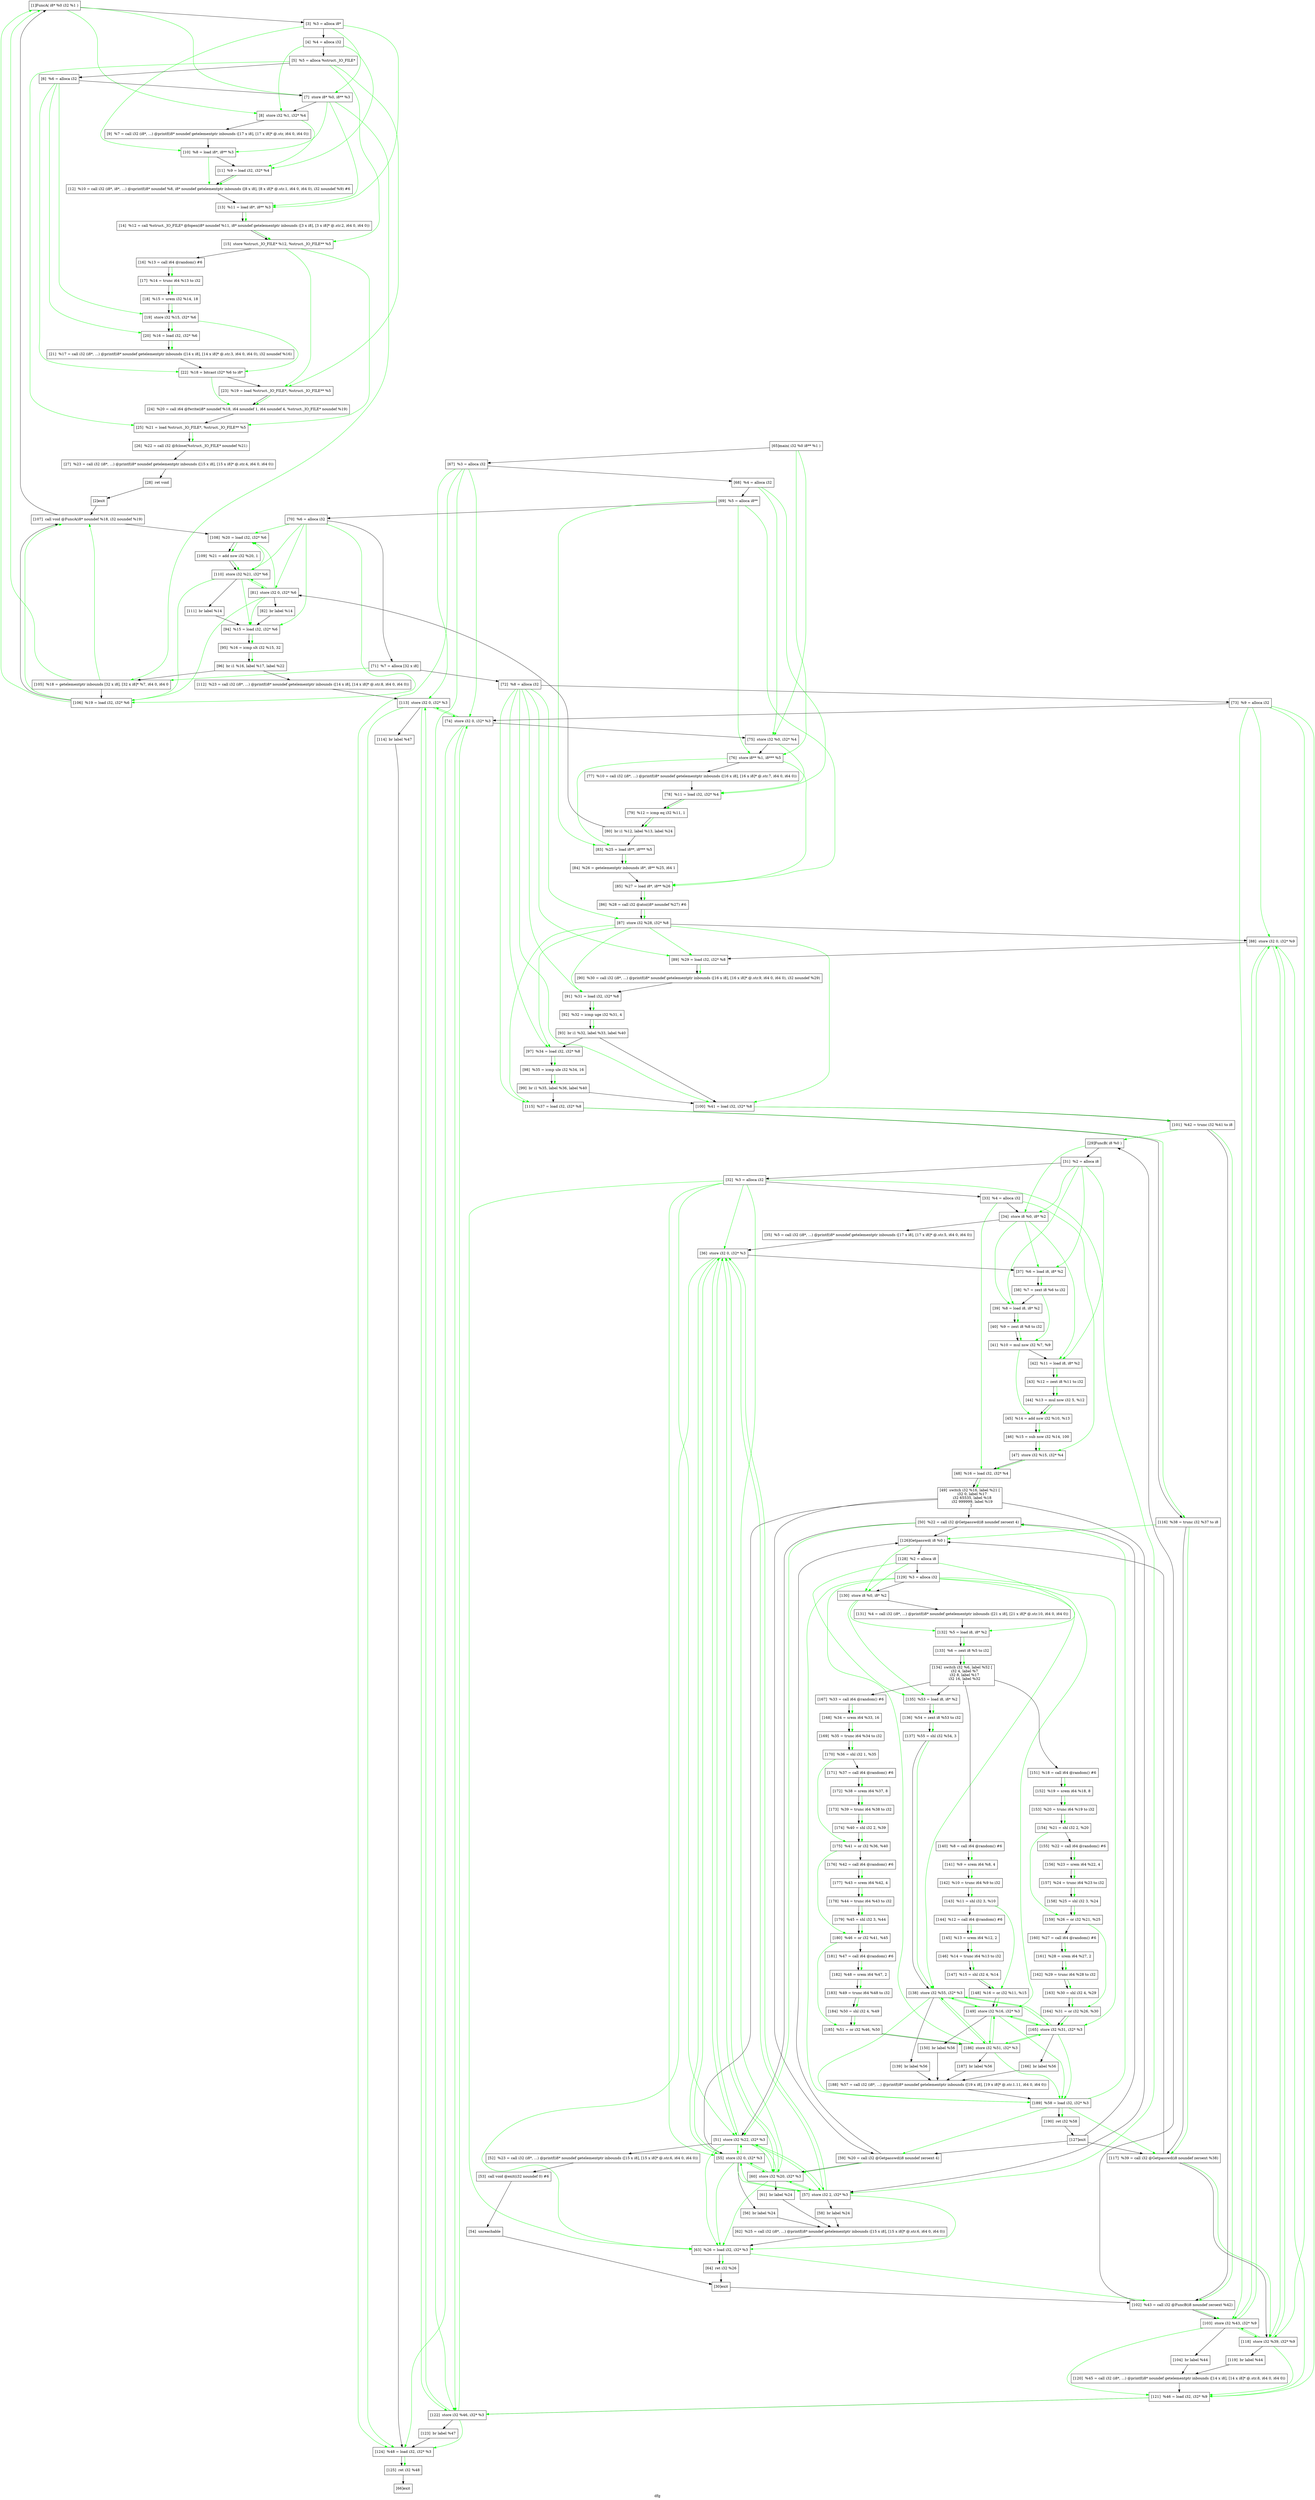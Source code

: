 digraph "dfg"{
	label="dfg";


	// Define the nodes
	N1 [shape=rectangle, color=black,label="[1]FuncA( i8* %0 i32 %1 )"];
	N2 [shape=rectangle, color=black,label="[2]exit"];
	N3 [shape=rectangle, color=black,label="[3]  %3 = alloca i8*"];
	N4 [shape=rectangle, color=black,label="[4]  %4 = alloca i32"];
	N5 [shape=rectangle, color=black,label="[5]  %5 = alloca %struct._IO_FILE*"];
	N6 [shape=rectangle, color=black,label="[6]  %6 = alloca i32"];
	N7 [shape=rectangle, color=black,label="[7]  store i8* %0, i8** %3"];
	N8 [shape=rectangle, color=black,label="[8]  store i32 %1, i32* %4"];
	N9 [shape=rectangle, color=black,label="[9]  %7 = call i32 (i8*, ...) @printf(i8* noundef getelementptr inbounds ([17 x i8], [17 x i8]* @.str, i64 0, i64 0))"];
	N10 [shape=rectangle, color=black,label="[10]  %8 = load i8*, i8** %3"];
	N11 [shape=rectangle, color=black,label="[11]  %9 = load i32, i32* %4"];
	N12 [shape=rectangle, color=black,label="[12]  %10 = call i32 (i8*, i8*, ...) @sprintf(i8* noundef %8, i8* noundef getelementptr inbounds ([8 x i8], [8 x i8]* @.str.1, i64 0, i64 0), i32 noundef %9) #6"];
	N13 [shape=rectangle, color=black,label="[13]  %11 = load i8*, i8** %3"];
	N14 [shape=rectangle, color=black,label="[14]  %12 = call %struct._IO_FILE* @fopen(i8* noundef %11, i8* noundef getelementptr inbounds ([3 x i8], [3 x i8]* @.str.2, i64 0, i64 0))"];
	N15 [shape=rectangle, color=black,label="[15]  store %struct._IO_FILE* %12, %struct._IO_FILE** %5"];
	N16 [shape=rectangle, color=black,label="[16]  %13 = call i64 @random() #6"];
	N17 [shape=rectangle, color=black,label="[17]  %14 = trunc i64 %13 to i32"];
	N18 [shape=rectangle, color=black,label="[18]  %15 = urem i32 %14, 18"];
	N19 [shape=rectangle, color=black,label="[19]  store i32 %15, i32* %6"];
	N20 [shape=rectangle, color=black,label="[20]  %16 = load i32, i32* %6"];
	N21 [shape=rectangle, color=black,label="[21]  %17 = call i32 (i8*, ...) @printf(i8* noundef getelementptr inbounds ([14 x i8], [14 x i8]* @.str.3, i64 0, i64 0), i32 noundef %16)"];
	N22 [shape=rectangle, color=black,label="[22]  %18 = bitcast i32* %6 to i8*"];
	N23 [shape=rectangle, color=black,label="[23]  %19 = load %struct._IO_FILE*, %struct._IO_FILE** %5"];
	N24 [shape=rectangle, color=black,label="[24]  %20 = call i64 @fwrite(i8* noundef %18, i64 noundef 1, i64 noundef 4, %struct._IO_FILE* noundef %19)"];
	N25 [shape=rectangle, color=black,label="[25]  %21 = load %struct._IO_FILE*, %struct._IO_FILE** %5"];
	N26 [shape=rectangle, color=black,label="[26]  %22 = call i32 @fclose(%struct._IO_FILE* noundef %21)"];
	N27 [shape=rectangle, color=black,label="[27]  %23 = call i32 (i8*, ...) @printf(i8* noundef getelementptr inbounds ([15 x i8], [15 x i8]* @.str.4, i64 0, i64 0))"];
	N28 [shape=rectangle, color=black,label="[28]  ret void"];
	N29 [shape=rectangle, color=black,label="[29]FuncB( i8 %0 )"];
	N30 [shape=rectangle, color=black,label="[30]exit"];
	N31 [shape=rectangle, color=black,label="[31]  %2 = alloca i8"];
	N32 [shape=rectangle, color=black,label="[32]  %3 = alloca i32"];
	N33 [shape=rectangle, color=black,label="[33]  %4 = alloca i32"];
	N34 [shape=rectangle, color=black,label="[34]  store i8 %0, i8* %2"];
	N35 [shape=rectangle, color=black,label="[35]  %5 = call i32 (i8*, ...) @printf(i8* noundef getelementptr inbounds ([17 x i8], [17 x i8]* @.str.5, i64 0, i64 0))"];
	N36 [shape=rectangle, color=black,label="[36]  store i32 0, i32* %3"];
	N37 [shape=rectangle, color=black,label="[37]  %6 = load i8, i8* %2"];
	N38 [shape=rectangle, color=black,label="[38]  %7 = zext i8 %6 to i32"];
	N39 [shape=rectangle, color=black,label="[39]  %8 = load i8, i8* %2"];
	N40 [shape=rectangle, color=black,label="[40]  %9 = zext i8 %8 to i32"];
	N41 [shape=rectangle, color=black,label="[41]  %10 = mul nsw i32 %7, %9"];
	N42 [shape=rectangle, color=black,label="[42]  %11 = load i8, i8* %2"];
	N43 [shape=rectangle, color=black,label="[43]  %12 = zext i8 %11 to i32"];
	N44 [shape=rectangle, color=black,label="[44]  %13 = mul nsw i32 5, %12"];
	N45 [shape=rectangle, color=black,label="[45]  %14 = add nsw i32 %10, %13"];
	N46 [shape=rectangle, color=black,label="[46]  %15 = sub nsw i32 %14, 100"];
	N47 [shape=rectangle, color=black,label="[47]  store i32 %15, i32* %4"];
	N48 [shape=rectangle, color=black,label="[48]  %16 = load i32, i32* %4"];
	N49 [shape=rectangle, color=black,label="[49]  switch i32 %16, label %21 [
    i32 0, label %17
    i32 65535, label %18
    i32 999999, label %19
  ]"];
	N50 [shape=rectangle, color=black,label="[50]  %22 = call i32 @Getpasswd(i8 noundef zeroext 4)"];
	N51 [shape=rectangle, color=black,label="[51]  store i32 %22, i32* %3"];
	N52 [shape=rectangle, color=black,label="[52]  %23 = call i32 (i8*, ...) @printf(i8* noundef getelementptr inbounds ([15 x i8], [15 x i8]* @.str.6, i64 0, i64 0))"];
	N53 [shape=rectangle, color=black,label="[53]  call void @exit(i32 noundef 0) #6"];
	N54 [shape=rectangle, color=black,label="[54]  unreachable"];
	N55 [shape=rectangle, color=black,label="[55]  store i32 0, i32* %3"];
	N56 [shape=rectangle, color=black,label="[56]  br label %24"];
	N57 [shape=rectangle, color=black,label="[57]  store i32 2, i32* %3"];
	N58 [shape=rectangle, color=black,label="[58]  br label %24"];
	N59 [shape=rectangle, color=black,label="[59]  %20 = call i32 @Getpasswd(i8 noundef zeroext 4)"];
	N60 [shape=rectangle, color=black,label="[60]  store i32 %20, i32* %3"];
	N61 [shape=rectangle, color=black,label="[61]  br label %24"];
	N62 [shape=rectangle, color=black,label="[62]  %25 = call i32 (i8*, ...) @printf(i8* noundef getelementptr inbounds ([15 x i8], [15 x i8]* @.str.6, i64 0, i64 0))"];
	N63 [shape=rectangle, color=black,label="[63]  %26 = load i32, i32* %3"];
	N64 [shape=rectangle, color=black,label="[64]  ret i32 %26"];
	N65 [shape=rectangle, color=black,label="[65]main( i32 %0 i8** %1 )"];
	N66 [shape=rectangle, color=black,label="[66]exit"];
	N67 [shape=rectangle, color=black,label="[67]  %3 = alloca i32"];
	N68 [shape=rectangle, color=black,label="[68]  %4 = alloca i32"];
	N69 [shape=rectangle, color=black,label="[69]  %5 = alloca i8**"];
	N70 [shape=rectangle, color=black,label="[70]  %6 = alloca i32"];
	N71 [shape=rectangle, color=black,label="[71]  %7 = alloca [32 x i8]"];
	N72 [shape=rectangle, color=black,label="[72]  %8 = alloca i32"];
	N73 [shape=rectangle, color=black,label="[73]  %9 = alloca i32"];
	N74 [shape=rectangle, color=black,label="[74]  store i32 0, i32* %3"];
	N75 [shape=rectangle, color=black,label="[75]  store i32 %0, i32* %4"];
	N76 [shape=rectangle, color=black,label="[76]  store i8** %1, i8*** %5"];
	N77 [shape=rectangle, color=black,label="[77]  %10 = call i32 (i8*, ...) @printf(i8* noundef getelementptr inbounds ([16 x i8], [16 x i8]* @.str.7, i64 0, i64 0))"];
	N78 [shape=rectangle, color=black,label="[78]  %11 = load i32, i32* %4"];
	N79 [shape=rectangle, color=black,label="[79]  %12 = icmp eq i32 %11, 1"];
	N80 [shape=rectangle, color=black,label="[80]  br i1 %12, label %13, label %24"];
	N81 [shape=rectangle, color=black,label="[81]  store i32 0, i32* %6"];
	N82 [shape=rectangle, color=black,label="[82]  br label %14"];
	N83 [shape=rectangle, color=black,label="[83]  %25 = load i8**, i8*** %5"];
	N84 [shape=rectangle, color=black,label="[84]  %26 = getelementptr inbounds i8*, i8** %25, i64 1"];
	N85 [shape=rectangle, color=black,label="[85]  %27 = load i8*, i8** %26"];
	N86 [shape=rectangle, color=black,label="[86]  %28 = call i32 @atoi(i8* noundef %27) #6"];
	N87 [shape=rectangle, color=black,label="[87]  store i32 %28, i32* %8"];
	N88 [shape=rectangle, color=black,label="[88]  store i32 0, i32* %9"];
	N89 [shape=rectangle, color=black,label="[89]  %29 = load i32, i32* %8"];
	N90 [shape=rectangle, color=black,label="[90]  %30 = call i32 (i8*, ...) @printf(i8* noundef getelementptr inbounds ([16 x i8], [16 x i8]* @.str.9, i64 0, i64 0), i32 noundef %29)"];
	N91 [shape=rectangle, color=black,label="[91]  %31 = load i32, i32* %8"];
	N92 [shape=rectangle, color=black,label="[92]  %32 = icmp uge i32 %31, 4"];
	N93 [shape=rectangle, color=black,label="[93]  br i1 %32, label %33, label %40"];
	N94 [shape=rectangle, color=black,label="[94]  %15 = load i32, i32* %6"];
	N95 [shape=rectangle, color=black,label="[95]  %16 = icmp slt i32 %15, 32"];
	N96 [shape=rectangle, color=black,label="[96]  br i1 %16, label %17, label %22"];
	N97 [shape=rectangle, color=black,label="[97]  %34 = load i32, i32* %8"];
	N98 [shape=rectangle, color=black,label="[98]  %35 = icmp ule i32 %34, 16"];
	N99 [shape=rectangle, color=black,label="[99]  br i1 %35, label %36, label %40"];
	N100 [shape=rectangle, color=black,label="[100]  %41 = load i32, i32* %8"];
	N101 [shape=rectangle, color=black,label="[101]  %42 = trunc i32 %41 to i8"];
	N102 [shape=rectangle, color=black,label="[102]  %43 = call i32 @FuncB(i8 noundef zeroext %42)"];
	N103 [shape=rectangle, color=black,label="[103]  store i32 %43, i32* %9"];
	N104 [shape=rectangle, color=black,label="[104]  br label %44"];
	N105 [shape=rectangle, color=black,label="[105]  %18 = getelementptr inbounds [32 x i8], [32 x i8]* %7, i64 0, i64 0"];
	N106 [shape=rectangle, color=black,label="[106]  %19 = load i32, i32* %6"];
	N107 [shape=rectangle, color=black,label="[107]  call void @FuncA(i8* noundef %18, i32 noundef %19)"];
	N108 [shape=rectangle, color=black,label="[108]  %20 = load i32, i32* %6"];
	N109 [shape=rectangle, color=black,label="[109]  %21 = add nsw i32 %20, 1"];
	N110 [shape=rectangle, color=black,label="[110]  store i32 %21, i32* %6"];
	N111 [shape=rectangle, color=black,label="[111]  br label %14"];
	N112 [shape=rectangle, color=black,label="[112]  %23 = call i32 (i8*, ...) @printf(i8* noundef getelementptr inbounds ([14 x i8], [14 x i8]* @.str.8, i64 0, i64 0))"];
	N113 [shape=rectangle, color=black,label="[113]  store i32 0, i32* %3"];
	N114 [shape=rectangle, color=black,label="[114]  br label %47"];
	N115 [shape=rectangle, color=black,label="[115]  %37 = load i32, i32* %8"];
	N116 [shape=rectangle, color=black,label="[116]  %38 = trunc i32 %37 to i8"];
	N117 [shape=rectangle, color=black,label="[117]  %39 = call i32 @Getpasswd(i8 noundef zeroext %38)"];
	N118 [shape=rectangle, color=black,label="[118]  store i32 %39, i32* %9"];
	N119 [shape=rectangle, color=black,label="[119]  br label %44"];
	N120 [shape=rectangle, color=black,label="[120]  %45 = call i32 (i8*, ...) @printf(i8* noundef getelementptr inbounds ([14 x i8], [14 x i8]* @.str.8, i64 0, i64 0))"];
	N121 [shape=rectangle, color=black,label="[121]  %46 = load i32, i32* %9"];
	N122 [shape=rectangle, color=black,label="[122]  store i32 %46, i32* %3"];
	N123 [shape=rectangle, color=black,label="[123]  br label %47"];
	N124 [shape=rectangle, color=black,label="[124]  %48 = load i32, i32* %3"];
	N125 [shape=rectangle, color=black,label="[125]  ret i32 %48"];
	N126 [shape=rectangle, color=black,label="[126]Getpasswd( i8 %0 )"];
	N127 [shape=rectangle, color=black,label="[127]exit"];
	N128 [shape=rectangle, color=black,label="[128]  %2 = alloca i8"];
	N129 [shape=rectangle, color=black,label="[129]  %3 = alloca i32"];
	N130 [shape=rectangle, color=black,label="[130]  store i8 %0, i8* %2"];
	N131 [shape=rectangle, color=black,label="[131]  %4 = call i32 (i8*, ...) @printf(i8* noundef getelementptr inbounds ([21 x i8], [21 x i8]* @.str.10, i64 0, i64 0))"];
	N132 [shape=rectangle, color=black,label="[132]  %5 = load i8, i8* %2"];
	N133 [shape=rectangle, color=black,label="[133]  %6 = zext i8 %5 to i32"];
	N134 [shape=rectangle, color=black,label="[134]  switch i32 %6, label %52 [
    i32 4, label %7
    i32 8, label %17
    i32 16, label %32
  ]"];
	N135 [shape=rectangle, color=black,label="[135]  %53 = load i8, i8* %2"];
	N136 [shape=rectangle, color=black,label="[136]  %54 = zext i8 %53 to i32"];
	N137 [shape=rectangle, color=black,label="[137]  %55 = shl i32 %54, 3"];
	N138 [shape=rectangle, color=black,label="[138]  store i32 %55, i32* %3"];
	N139 [shape=rectangle, color=black,label="[139]  br label %56"];
	N140 [shape=rectangle, color=black,label="[140]  %8 = call i64 @random() #6"];
	N141 [shape=rectangle, color=black,label="[141]  %9 = srem i64 %8, 4"];
	N142 [shape=rectangle, color=black,label="[142]  %10 = trunc i64 %9 to i32"];
	N143 [shape=rectangle, color=black,label="[143]  %11 = shl i32 3, %10"];
	N144 [shape=rectangle, color=black,label="[144]  %12 = call i64 @random() #6"];
	N145 [shape=rectangle, color=black,label="[145]  %13 = srem i64 %12, 2"];
	N146 [shape=rectangle, color=black,label="[146]  %14 = trunc i64 %13 to i32"];
	N147 [shape=rectangle, color=black,label="[147]  %15 = shl i32 4, %14"];
	N148 [shape=rectangle, color=black,label="[148]  %16 = or i32 %11, %15"];
	N149 [shape=rectangle, color=black,label="[149]  store i32 %16, i32* %3"];
	N150 [shape=rectangle, color=black,label="[150]  br label %56"];
	N151 [shape=rectangle, color=black,label="[151]  %18 = call i64 @random() #6"];
	N152 [shape=rectangle, color=black,label="[152]  %19 = srem i64 %18, 8"];
	N153 [shape=rectangle, color=black,label="[153]  %20 = trunc i64 %19 to i32"];
	N154 [shape=rectangle, color=black,label="[154]  %21 = shl i32 2, %20"];
	N155 [shape=rectangle, color=black,label="[155]  %22 = call i64 @random() #6"];
	N156 [shape=rectangle, color=black,label="[156]  %23 = srem i64 %22, 4"];
	N157 [shape=rectangle, color=black,label="[157]  %24 = trunc i64 %23 to i32"];
	N158 [shape=rectangle, color=black,label="[158]  %25 = shl i32 3, %24"];
	N159 [shape=rectangle, color=black,label="[159]  %26 = or i32 %21, %25"];
	N160 [shape=rectangle, color=black,label="[160]  %27 = call i64 @random() #6"];
	N161 [shape=rectangle, color=black,label="[161]  %28 = srem i64 %27, 2"];
	N162 [shape=rectangle, color=black,label="[162]  %29 = trunc i64 %28 to i32"];
	N163 [shape=rectangle, color=black,label="[163]  %30 = shl i32 4, %29"];
	N164 [shape=rectangle, color=black,label="[164]  %31 = or i32 %26, %30"];
	N165 [shape=rectangle, color=black,label="[165]  store i32 %31, i32* %3"];
	N166 [shape=rectangle, color=black,label="[166]  br label %56"];
	N167 [shape=rectangle, color=black,label="[167]  %33 = call i64 @random() #6"];
	N168 [shape=rectangle, color=black,label="[168]  %34 = srem i64 %33, 16"];
	N169 [shape=rectangle, color=black,label="[169]  %35 = trunc i64 %34 to i32"];
	N170 [shape=rectangle, color=black,label="[170]  %36 = shl i32 1, %35"];
	N171 [shape=rectangle, color=black,label="[171]  %37 = call i64 @random() #6"];
	N172 [shape=rectangle, color=black,label="[172]  %38 = srem i64 %37, 8"];
	N173 [shape=rectangle, color=black,label="[173]  %39 = trunc i64 %38 to i32"];
	N174 [shape=rectangle, color=black,label="[174]  %40 = shl i32 2, %39"];
	N175 [shape=rectangle, color=black,label="[175]  %41 = or i32 %36, %40"];
	N176 [shape=rectangle, color=black,label="[176]  %42 = call i64 @random() #6"];
	N177 [shape=rectangle, color=black,label="[177]  %43 = srem i64 %42, 4"];
	N178 [shape=rectangle, color=black,label="[178]  %44 = trunc i64 %43 to i32"];
	N179 [shape=rectangle, color=black,label="[179]  %45 = shl i32 3, %44"];
	N180 [shape=rectangle, color=black,label="[180]  %46 = or i32 %41, %45"];
	N181 [shape=rectangle, color=black,label="[181]  %47 = call i64 @random() #6"];
	N182 [shape=rectangle, color=black,label="[182]  %48 = srem i64 %47, 2"];
	N183 [shape=rectangle, color=black,label="[183]  %49 = trunc i64 %48 to i32"];
	N184 [shape=rectangle, color=black,label="[184]  %50 = shl i32 4, %49"];
	N185 [shape=rectangle, color=black,label="[185]  %51 = or i32 %46, %50"];
	N186 [shape=rectangle, color=black,label="[186]  store i32 %51, i32* %3"];
	N187 [shape=rectangle, color=black,label="[187]  br label %56"];
	N188 [shape=rectangle, color=black,label="[188]  %57 = call i32 (i8*, ...) @printf(i8* noundef getelementptr inbounds ([19 x i8], [19 x i8]* @.str.1.11, i64 0, i64 0))"];
	N189 [shape=rectangle, color=black,label="[189]  %58 = load i32, i32* %3"];
	N190 [shape=rectangle, color=black,label="[190]  ret i32 %58"];


	// Define the edges
	N1 -> N3[color=black,label=""];
	N1 -> N7[color=green,label=""];
	N1 -> N8[color=green,label=""];
	N2 -> N107[color=black,label=""];
	N3 -> N4[color=black,label=""];
	N3 -> N7[color=green,label=""];
	N3 -> N10[color=green,label=""];
	N3 -> N13[color=green,label=""];
	N4 -> N5[color=black,label=""];
	N4 -> N8[color=green,label=""];
	N4 -> N11[color=green,label=""];
	N5 -> N6[color=black,label=""];
	N5 -> N15[color=green,label=""];
	N5 -> N23[color=green,label=""];
	N5 -> N25[color=green,label=""];
	N6 -> N7[color=black,label=""];
	N6 -> N19[color=green,label=""];
	N6 -> N20[color=green,label=""];
	N6 -> N22[color=green,label=""];
	N7 -> N8[color=black,label=""];
	N7 -> N10[color=green,label=""];
	N7 -> N13[color=green,label=""];
	N7 -> N105[color=green,label=""];
	N8 -> N9[color=black,label=""];
	N8 -> N11[color=green,label=""];
	N9 -> N10[color=black,label=""];
	N10 -> N11[color=black,label=""];
	N10 -> N12[color=green,label=""];
	N11 -> N12[color=black,label=""];
	N11 -> N12[color=green,label=""];
	N12 -> N13[color=black,label=""];
	N13 -> N14[color=black,label=""];
	N13 -> N14[color=green,label=""];
	N14 -> N15[color=black,label=""];
	N14 -> N15[color=green,label=""];
	N15 -> N16[color=black,label=""];
	N15 -> N23[color=green,label=""];
	N15 -> N25[color=green,label=""];
	N16 -> N17[color=black,label=""];
	N16 -> N17[color=green,label=""];
	N17 -> N18[color=black,label=""];
	N17 -> N18[color=green,label=""];
	N18 -> N19[color=black,label=""];
	N18 -> N19[color=green,label=""];
	N19 -> N20[color=black,label=""];
	N19 -> N20[color=green,label=""];
	N19 -> N22[color=green,label=""];
	N20 -> N21[color=black,label=""];
	N20 -> N21[color=green,label=""];
	N21 -> N22[color=black,label=""];
	N22 -> N23[color=black,label=""];
	N22 -> N24[color=green,label=""];
	N23 -> N24[color=black,label=""];
	N23 -> N24[color=green,label=""];
	N24 -> N25[color=black,label=""];
	N25 -> N26[color=black,label=""];
	N25 -> N26[color=green,label=""];
	N26 -> N27[color=black,label=""];
	N27 -> N28[color=black,label=""];
	N28 -> N2[color=black,label=""];
	N29 -> N31[color=black,label=""];
	N29 -> N34[color=green,label=""];
	N30 -> N102[color=black,label=""];
	N31 -> N32[color=black,label=""];
	N31 -> N34[color=green,label=""];
	N31 -> N37[color=green,label=""];
	N31 -> N39[color=green,label=""];
	N31 -> N42[color=green,label=""];
	N32 -> N33[color=black,label=""];
	N32 -> N36[color=green,label=""];
	N32 -> N51[color=green,label=""];
	N32 -> N55[color=green,label=""];
	N32 -> N57[color=green,label=""];
	N32 -> N60[color=green,label=""];
	N32 -> N63[color=green,label=""];
	N33 -> N34[color=black,label=""];
	N33 -> N47[color=green,label=""];
	N33 -> N48[color=green,label=""];
	N34 -> N35[color=black,label=""];
	N34 -> N37[color=green,label=""];
	N34 -> N39[color=green,label=""];
	N34 -> N42[color=green,label=""];
	N35 -> N36[color=black,label=""];
	N36 -> N37[color=black,label=""];
	N36 -> N51[color=green,label=""];
	N36 -> N55[color=green,label=""];
	N36 -> N57[color=green,label=""];
	N36 -> N60[color=green,label=""];
	N36 -> N63[color=green,label=""];
	N37 -> N38[color=black,label=""];
	N37 -> N38[color=green,label=""];
	N38 -> N39[color=black,label=""];
	N38 -> N41[color=green,label=""];
	N39 -> N40[color=black,label=""];
	N39 -> N40[color=green,label=""];
	N40 -> N41[color=black,label=""];
	N40 -> N41[color=green,label=""];
	N41 -> N42[color=black,label=""];
	N41 -> N45[color=green,label=""];
	N42 -> N43[color=black,label=""];
	N42 -> N43[color=green,label=""];
	N43 -> N44[color=black,label=""];
	N43 -> N44[color=green,label=""];
	N44 -> N45[color=black,label=""];
	N44 -> N45[color=green,label=""];
	N45 -> N46[color=black,label=""];
	N45 -> N46[color=green,label=""];
	N46 -> N47[color=black,label=""];
	N46 -> N47[color=green,label=""];
	N47 -> N48[color=black,label=""];
	N47 -> N48[color=green,label=""];
	N48 -> N49[color=black,label=""];
	N48 -> N49[color=green,label=""];
	N49 -> N50[color=black,label=""];
	N49 -> N55[color=black,label=""];
	N49 -> N57[color=black,label=""];
	N49 -> N59[color=black,label=""];
	N50 -> N51[color=black,label=""];
	N50 -> N51[color=green,label=""];
	N50 -> N126[color=black,label=""];
	N51 -> N36[color=green,label=""];
	N51 -> N52[color=black,label=""];
	N51 -> N55[color=green,label=""];
	N51 -> N57[color=green,label=""];
	N51 -> N60[color=green,label=""];
	N51 -> N63[color=green,label=""];
	N52 -> N53[color=black,label=""];
	N53 -> N54[color=black,label=""];
	N54 -> N30[color=black,label=""];
	N55 -> N36[color=green,label=""];
	N55 -> N51[color=green,label=""];
	N55 -> N56[color=black,label=""];
	N55 -> N57[color=green,label=""];
	N55 -> N60[color=green,label=""];
	N55 -> N63[color=green,label=""];
	N56 -> N62[color=black,label=""];
	N57 -> N36[color=green,label=""];
	N57 -> N51[color=green,label=""];
	N57 -> N55[color=green,label=""];
	N57 -> N58[color=black,label=""];
	N57 -> N60[color=green,label=""];
	N57 -> N63[color=green,label=""];
	N58 -> N62[color=black,label=""];
	N59 -> N60[color=black,label=""];
	N59 -> N60[color=green,label=""];
	N59 -> N126[color=black,label=""];
	N60 -> N36[color=green,label=""];
	N60 -> N51[color=green,label=""];
	N60 -> N55[color=green,label=""];
	N60 -> N57[color=green,label=""];
	N60 -> N61[color=black,label=""];
	N60 -> N63[color=green,label=""];
	N61 -> N62[color=black,label=""];
	N62 -> N63[color=black,label=""];
	N63 -> N64[color=black,label=""];
	N63 -> N64[color=green,label=""];
	N63 -> N102[color=green,label=""];
	N64 -> N30[color=black,label=""];
	N65 -> N67[color=black,label=""];
	N65 -> N75[color=green,label=""];
	N65 -> N76[color=green,label=""];
	N67 -> N68[color=black,label=""];
	N67 -> N74[color=green,label=""];
	N67 -> N113[color=green,label=""];
	N67 -> N122[color=green,label=""];
	N67 -> N124[color=green,label=""];
	N68 -> N69[color=black,label=""];
	N68 -> N75[color=green,label=""];
	N68 -> N78[color=green,label=""];
	N69 -> N70[color=black,label=""];
	N69 -> N76[color=green,label=""];
	N69 -> N83[color=green,label=""];
	N69 -> N85[color=green,label=""];
	N70 -> N71[color=black,label=""];
	N70 -> N81[color=green,label=""];
	N70 -> N94[color=green,label=""];
	N70 -> N106[color=green,label=""];
	N70 -> N108[color=green,label=""];
	N70 -> N110[color=green,label=""];
	N71 -> N72[color=black,label=""];
	N71 -> N105[color=green,label=""];
	N72 -> N73[color=black,label=""];
	N72 -> N87[color=green,label=""];
	N72 -> N89[color=green,label=""];
	N72 -> N91[color=green,label=""];
	N72 -> N97[color=green,label=""];
	N72 -> N100[color=green,label=""];
	N72 -> N115[color=green,label=""];
	N73 -> N74[color=black,label=""];
	N73 -> N88[color=green,label=""];
	N73 -> N103[color=green,label=""];
	N73 -> N118[color=green,label=""];
	N73 -> N121[color=green,label=""];
	N74 -> N75[color=black,label=""];
	N74 -> N113[color=green,label=""];
	N74 -> N122[color=green,label=""];
	N74 -> N124[color=green,label=""];
	N75 -> N76[color=black,label=""];
	N75 -> N78[color=green,label=""];
	N76 -> N77[color=black,label=""];
	N76 -> N83[color=green,label=""];
	N76 -> N85[color=green,label=""];
	N77 -> N78[color=black,label=""];
	N78 -> N79[color=black,label=""];
	N78 -> N79[color=green,label=""];
	N79 -> N80[color=black,label=""];
	N79 -> N80[color=green,label=""];
	N80 -> N81[color=black,label=""];
	N80 -> N83[color=black,label=""];
	N81 -> N82[color=black,label=""];
	N81 -> N94[color=green,label=""];
	N81 -> N106[color=green,label=""];
	N81 -> N108[color=green,label=""];
	N81 -> N110[color=green,label=""];
	N82 -> N94[color=black,label=""];
	N83 -> N84[color=black,label=""];
	N83 -> N84[color=green,label=""];
	N84 -> N85[color=black,label=""];
	N85 -> N86[color=black,label=""];
	N85 -> N86[color=green,label=""];
	N86 -> N87[color=black,label=""];
	N86 -> N87[color=green,label=""];
	N87 -> N88[color=black,label=""];
	N87 -> N89[color=green,label=""];
	N87 -> N91[color=green,label=""];
	N87 -> N97[color=green,label=""];
	N87 -> N100[color=green,label=""];
	N87 -> N115[color=green,label=""];
	N88 -> N89[color=black,label=""];
	N88 -> N103[color=green,label=""];
	N88 -> N118[color=green,label=""];
	N88 -> N121[color=green,label=""];
	N89 -> N90[color=black,label=""];
	N89 -> N90[color=green,label=""];
	N90 -> N91[color=black,label=""];
	N91 -> N92[color=black,label=""];
	N91 -> N92[color=green,label=""];
	N92 -> N93[color=black,label=""];
	N92 -> N93[color=green,label=""];
	N93 -> N97[color=black,label=""];
	N93 -> N100[color=black,label=""];
	N94 -> N95[color=black,label=""];
	N94 -> N95[color=green,label=""];
	N95 -> N96[color=black,label=""];
	N95 -> N96[color=green,label=""];
	N96 -> N105[color=black,label=""];
	N96 -> N112[color=black,label=""];
	N97 -> N98[color=black,label=""];
	N97 -> N98[color=green,label=""];
	N98 -> N99[color=black,label=""];
	N98 -> N99[color=green,label=""];
	N99 -> N100[color=black,label=""];
	N99 -> N115[color=black,label=""];
	N100 -> N101[color=black,label=""];
	N100 -> N101[color=green,label=""];
	N101 -> N29[color=green,label=""];
	N101 -> N102[color=black,label=""];
	N101 -> N102[color=green,label=""];
	N102 -> N29[color=black,label=""];
	N102 -> N103[color=black,label=""];
	N102 -> N103[color=green,label=""];
	N103 -> N88[color=green,label=""];
	N103 -> N104[color=black,label=""];
	N103 -> N118[color=green,label=""];
	N103 -> N121[color=green,label=""];
	N104 -> N120[color=black,label=""];
	N105 -> N1[color=green,label=""];
	N105 -> N106[color=black,label=""];
	N105 -> N107[color=green,label=""];
	N106 -> N1[color=green,label=""];
	N106 -> N107[color=black,label=""];
	N106 -> N107[color=green,label=""];
	N107 -> N1[color=black,label=""];
	N107 -> N108[color=black,label=""];
	N108 -> N109[color=black,label=""];
	N108 -> N109[color=green,label=""];
	N109 -> N110[color=black,label=""];
	N109 -> N110[color=green,label=""];
	N110 -> N81[color=green,label=""];
	N110 -> N94[color=green,label=""];
	N110 -> N106[color=green,label=""];
	N110 -> N108[color=green,label=""];
	N110 -> N111[color=black,label=""];
	N111 -> N94[color=black,label=""];
	N112 -> N113[color=black,label=""];
	N113 -> N74[color=green,label=""];
	N113 -> N114[color=black,label=""];
	N113 -> N122[color=green,label=""];
	N113 -> N124[color=green,label=""];
	N114 -> N124[color=black,label=""];
	N115 -> N116[color=black,label=""];
	N115 -> N116[color=green,label=""];
	N116 -> N117[color=black,label=""];
	N116 -> N117[color=green,label=""];
	N116 -> N126[color=green,label=""];
	N117 -> N118[color=black,label=""];
	N117 -> N118[color=green,label=""];
	N117 -> N126[color=black,label=""];
	N118 -> N88[color=green,label=""];
	N118 -> N103[color=green,label=""];
	N118 -> N119[color=black,label=""];
	N118 -> N121[color=green,label=""];
	N119 -> N120[color=black,label=""];
	N120 -> N121[color=black,label=""];
	N121 -> N122[color=black,label=""];
	N121 -> N122[color=green,label=""];
	N122 -> N74[color=green,label=""];
	N122 -> N113[color=green,label=""];
	N122 -> N123[color=black,label=""];
	N122 -> N124[color=green,label=""];
	N123 -> N124[color=black,label=""];
	N124 -> N125[color=black,label=""];
	N124 -> N125[color=green,label=""];
	N125 -> N66[color=black,label=""];
	N126 -> N128[color=black,label=""];
	N126 -> N130[color=green,label=""];
	N127 -> N50[color=black,label=""];
	N127 -> N59[color=black,label=""];
	N127 -> N117[color=black,label=""];
	N128 -> N129[color=black,label=""];
	N128 -> N130[color=green,label=""];
	N128 -> N132[color=green,label=""];
	N128 -> N135[color=green,label=""];
	N129 -> N130[color=black,label=""];
	N129 -> N138[color=green,label=""];
	N129 -> N149[color=green,label=""];
	N129 -> N165[color=green,label=""];
	N129 -> N186[color=green,label=""];
	N129 -> N189[color=green,label=""];
	N130 -> N131[color=black,label=""];
	N130 -> N132[color=green,label=""];
	N130 -> N135[color=green,label=""];
	N131 -> N132[color=black,label=""];
	N132 -> N133[color=black,label=""];
	N132 -> N133[color=green,label=""];
	N133 -> N134[color=black,label=""];
	N133 -> N134[color=green,label=""];
	N134 -> N135[color=black,label=""];
	N134 -> N140[color=black,label=""];
	N134 -> N151[color=black,label=""];
	N134 -> N167[color=black,label=""];
	N135 -> N136[color=black,label=""];
	N135 -> N136[color=green,label=""];
	N136 -> N137[color=black,label=""];
	N136 -> N137[color=green,label=""];
	N137 -> N138[color=black,label=""];
	N137 -> N138[color=green,label=""];
	N138 -> N139[color=black,label=""];
	N138 -> N149[color=green,label=""];
	N138 -> N165[color=green,label=""];
	N138 -> N186[color=green,label=""];
	N138 -> N189[color=green,label=""];
	N139 -> N188[color=black,label=""];
	N140 -> N141[color=black,label=""];
	N140 -> N141[color=green,label=""];
	N141 -> N142[color=black,label=""];
	N141 -> N142[color=green,label=""];
	N142 -> N143[color=black,label=""];
	N142 -> N143[color=green,label=""];
	N143 -> N144[color=black,label=""];
	N143 -> N148[color=green,label=""];
	N144 -> N145[color=black,label=""];
	N144 -> N145[color=green,label=""];
	N145 -> N146[color=black,label=""];
	N145 -> N146[color=green,label=""];
	N146 -> N147[color=black,label=""];
	N146 -> N147[color=green,label=""];
	N147 -> N148[color=black,label=""];
	N147 -> N148[color=green,label=""];
	N148 -> N149[color=black,label=""];
	N148 -> N149[color=green,label=""];
	N149 -> N138[color=green,label=""];
	N149 -> N150[color=black,label=""];
	N149 -> N165[color=green,label=""];
	N149 -> N186[color=green,label=""];
	N149 -> N189[color=green,label=""];
	N150 -> N188[color=black,label=""];
	N151 -> N152[color=black,label=""];
	N151 -> N152[color=green,label=""];
	N152 -> N153[color=black,label=""];
	N152 -> N153[color=green,label=""];
	N153 -> N154[color=black,label=""];
	N153 -> N154[color=green,label=""];
	N154 -> N155[color=black,label=""];
	N154 -> N159[color=green,label=""];
	N155 -> N156[color=black,label=""];
	N155 -> N156[color=green,label=""];
	N156 -> N157[color=black,label=""];
	N156 -> N157[color=green,label=""];
	N157 -> N158[color=black,label=""];
	N157 -> N158[color=green,label=""];
	N158 -> N159[color=black,label=""];
	N158 -> N159[color=green,label=""];
	N159 -> N160[color=black,label=""];
	N159 -> N164[color=green,label=""];
	N160 -> N161[color=black,label=""];
	N160 -> N161[color=green,label=""];
	N161 -> N162[color=black,label=""];
	N161 -> N162[color=green,label=""];
	N162 -> N163[color=black,label=""];
	N162 -> N163[color=green,label=""];
	N163 -> N164[color=black,label=""];
	N163 -> N164[color=green,label=""];
	N164 -> N165[color=black,label=""];
	N164 -> N165[color=green,label=""];
	N165 -> N138[color=green,label=""];
	N165 -> N149[color=green,label=""];
	N165 -> N166[color=black,label=""];
	N165 -> N186[color=green,label=""];
	N165 -> N189[color=green,label=""];
	N166 -> N188[color=black,label=""];
	N167 -> N168[color=black,label=""];
	N167 -> N168[color=green,label=""];
	N168 -> N169[color=black,label=""];
	N168 -> N169[color=green,label=""];
	N169 -> N170[color=black,label=""];
	N169 -> N170[color=green,label=""];
	N170 -> N171[color=black,label=""];
	N170 -> N175[color=green,label=""];
	N171 -> N172[color=black,label=""];
	N171 -> N172[color=green,label=""];
	N172 -> N173[color=black,label=""];
	N172 -> N173[color=green,label=""];
	N173 -> N174[color=black,label=""];
	N173 -> N174[color=green,label=""];
	N174 -> N175[color=black,label=""];
	N174 -> N175[color=green,label=""];
	N175 -> N176[color=black,label=""];
	N175 -> N180[color=green,label=""];
	N176 -> N177[color=black,label=""];
	N176 -> N177[color=green,label=""];
	N177 -> N178[color=black,label=""];
	N177 -> N178[color=green,label=""];
	N178 -> N179[color=black,label=""];
	N178 -> N179[color=green,label=""];
	N179 -> N180[color=black,label=""];
	N179 -> N180[color=green,label=""];
	N180 -> N181[color=black,label=""];
	N180 -> N185[color=green,label=""];
	N181 -> N182[color=black,label=""];
	N181 -> N182[color=green,label=""];
	N182 -> N183[color=black,label=""];
	N182 -> N183[color=green,label=""];
	N183 -> N184[color=black,label=""];
	N183 -> N184[color=green,label=""];
	N184 -> N185[color=black,label=""];
	N184 -> N185[color=green,label=""];
	N185 -> N186[color=black,label=""];
	N185 -> N186[color=green,label=""];
	N186 -> N138[color=green,label=""];
	N186 -> N149[color=green,label=""];
	N186 -> N165[color=green,label=""];
	N186 -> N187[color=black,label=""];
	N186 -> N189[color=green,label=""];
	N187 -> N188[color=black,label=""];
	N188 -> N189[color=black,label=""];
	N189 -> N50[color=green,label=""];
	N189 -> N59[color=green,label=""];
	N189 -> N117[color=green,label=""];
	N189 -> N190[color=black,label=""];
	N189 -> N190[color=green,label=""];
	N190 -> N127[color=black,label=""];
}
